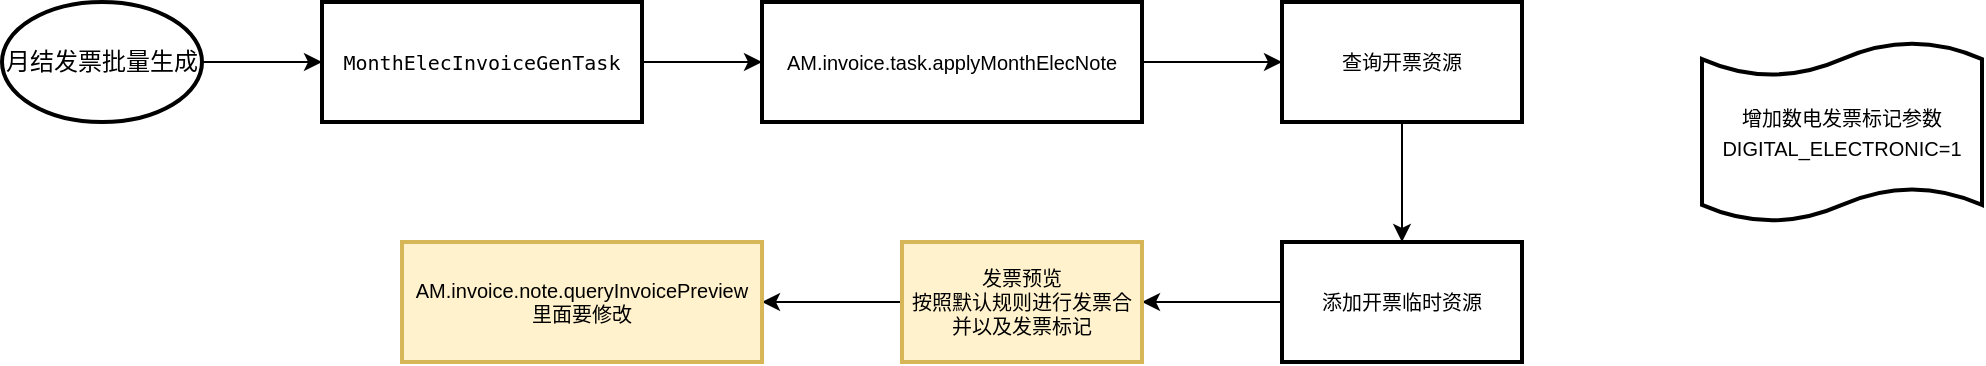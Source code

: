 <mxfile version="24.7.7">
  <diagram name="第 1 页" id="yVjUxykIMrgaRhrZZbTb">
    <mxGraphModel dx="1853" dy="605" grid="1" gridSize="10" guides="1" tooltips="1" connect="1" arrows="1" fold="1" page="1" pageScale="1" pageWidth="827" pageHeight="1169" math="0" shadow="0">
      <root>
        <mxCell id="0" />
        <mxCell id="1" parent="0" />
        <mxCell id="4yRRPJPeIOva5o0zUQRg-3" value="" style="edgeStyle=orthogonalEdgeStyle;rounded=0;orthogonalLoop=1;jettySize=auto;html=1;" edge="1" parent="1" source="4yRRPJPeIOva5o0zUQRg-1" target="4yRRPJPeIOva5o0zUQRg-2">
          <mxGeometry relative="1" as="geometry" />
        </mxCell>
        <mxCell id="4yRRPJPeIOva5o0zUQRg-1" value="月结发票批量生成" style="strokeWidth=2;html=1;shape=mxgraph.flowchart.start_1;whiteSpace=wrap;" vertex="1" parent="1">
          <mxGeometry y="80" width="100" height="60" as="geometry" />
        </mxCell>
        <mxCell id="4yRRPJPeIOva5o0zUQRg-5" value="" style="edgeStyle=orthogonalEdgeStyle;rounded=0;orthogonalLoop=1;jettySize=auto;html=1;" edge="1" parent="1" source="4yRRPJPeIOva5o0zUQRg-2" target="4yRRPJPeIOva5o0zUQRg-4">
          <mxGeometry relative="1" as="geometry" />
        </mxCell>
        <mxCell id="4yRRPJPeIOva5o0zUQRg-2" value="&lt;div style=&quot;background-color: rgb(255, 255, 255); color: rgb(8, 8, 8); font-size: 10px;&quot;&gt;&lt;pre style=&quot;font-family: &amp;quot;JetBrains Mono&amp;quot;, monospace; font-size: 10px;&quot;&gt;&lt;span style=&quot;color: rgb(0, 0, 0); font-size: 10px;&quot;&gt;MonthElecInvoiceGenTask&lt;/span&gt;&lt;/pre&gt;&lt;/div&gt;" style="whiteSpace=wrap;html=1;strokeWidth=2;fontSize=10;" vertex="1" parent="1">
          <mxGeometry x="160" y="80" width="160" height="60" as="geometry" />
        </mxCell>
        <mxCell id="4yRRPJPeIOva5o0zUQRg-10" value="" style="edgeStyle=orthogonalEdgeStyle;rounded=0;orthogonalLoop=1;jettySize=auto;html=1;" edge="1" parent="1" source="4yRRPJPeIOva5o0zUQRg-4" target="4yRRPJPeIOva5o0zUQRg-9">
          <mxGeometry relative="1" as="geometry" />
        </mxCell>
        <mxCell id="4yRRPJPeIOva5o0zUQRg-4" value="AM.invoice.task.applyMonthElecNote" style="whiteSpace=wrap;html=1;fontSize=10;strokeWidth=2;" vertex="1" parent="1">
          <mxGeometry x="380" y="80" width="190" height="60" as="geometry" />
        </mxCell>
        <mxCell id="4yRRPJPeIOva5o0zUQRg-12" value="" style="edgeStyle=orthogonalEdgeStyle;rounded=0;orthogonalLoop=1;jettySize=auto;html=1;" edge="1" parent="1" source="4yRRPJPeIOva5o0zUQRg-9" target="4yRRPJPeIOva5o0zUQRg-11">
          <mxGeometry relative="1" as="geometry" />
        </mxCell>
        <mxCell id="4yRRPJPeIOva5o0zUQRg-9" value="查询开票资源" style="whiteSpace=wrap;html=1;fontSize=10;strokeWidth=2;" vertex="1" parent="1">
          <mxGeometry x="640" y="80" width="120" height="60" as="geometry" />
        </mxCell>
        <mxCell id="4yRRPJPeIOva5o0zUQRg-14" value="" style="edgeStyle=orthogonalEdgeStyle;rounded=0;orthogonalLoop=1;jettySize=auto;html=1;" edge="1" parent="1" source="4yRRPJPeIOva5o0zUQRg-11" target="4yRRPJPeIOva5o0zUQRg-13">
          <mxGeometry relative="1" as="geometry" />
        </mxCell>
        <mxCell id="4yRRPJPeIOva5o0zUQRg-11" value="添加开票临时资源" style="whiteSpace=wrap;html=1;fontSize=10;strokeWidth=2;" vertex="1" parent="1">
          <mxGeometry x="640" y="200" width="120" height="60" as="geometry" />
        </mxCell>
        <mxCell id="4yRRPJPeIOva5o0zUQRg-16" value="" style="edgeStyle=orthogonalEdgeStyle;rounded=0;orthogonalLoop=1;jettySize=auto;html=1;" edge="1" parent="1" source="4yRRPJPeIOva5o0zUQRg-13" target="4yRRPJPeIOva5o0zUQRg-15">
          <mxGeometry relative="1" as="geometry" />
        </mxCell>
        <mxCell id="4yRRPJPeIOva5o0zUQRg-13" value="发票预览&lt;br&gt;按照默认规则进行发票合并以及发票标记" style="whiteSpace=wrap;html=1;fontSize=10;strokeWidth=2;fillColor=#fff2cc;strokeColor=#d6b656;" vertex="1" parent="1">
          <mxGeometry x="450" y="200" width="120" height="60" as="geometry" />
        </mxCell>
        <mxCell id="4yRRPJPeIOva5o0zUQRg-15" value="AM.invoice.note.queryInvoicePreview&lt;br&gt;里面要修改" style="whiteSpace=wrap;html=1;fontSize=10;fillColor=#fff2cc;strokeColor=#d6b656;strokeWidth=2;" vertex="1" parent="1">
          <mxGeometry x="200" y="200" width="180" height="60" as="geometry" />
        </mxCell>
        <mxCell id="4yRRPJPeIOva5o0zUQRg-17" value="&lt;span style=&quot;font-size: 10px;&quot;&gt;增加数电发票标记参数&lt;/span&gt;&lt;br style=&quot;font-size: 10px;&quot;&gt;&lt;span style=&quot;font-size: 10px;&quot;&gt;DIGITAL_ELECTRONIC=1&lt;/span&gt;" style="shape=tape;whiteSpace=wrap;html=1;strokeWidth=2;size=0.19" vertex="1" parent="1">
          <mxGeometry x="850" y="100" width="140" height="90" as="geometry" />
        </mxCell>
      </root>
    </mxGraphModel>
  </diagram>
</mxfile>
